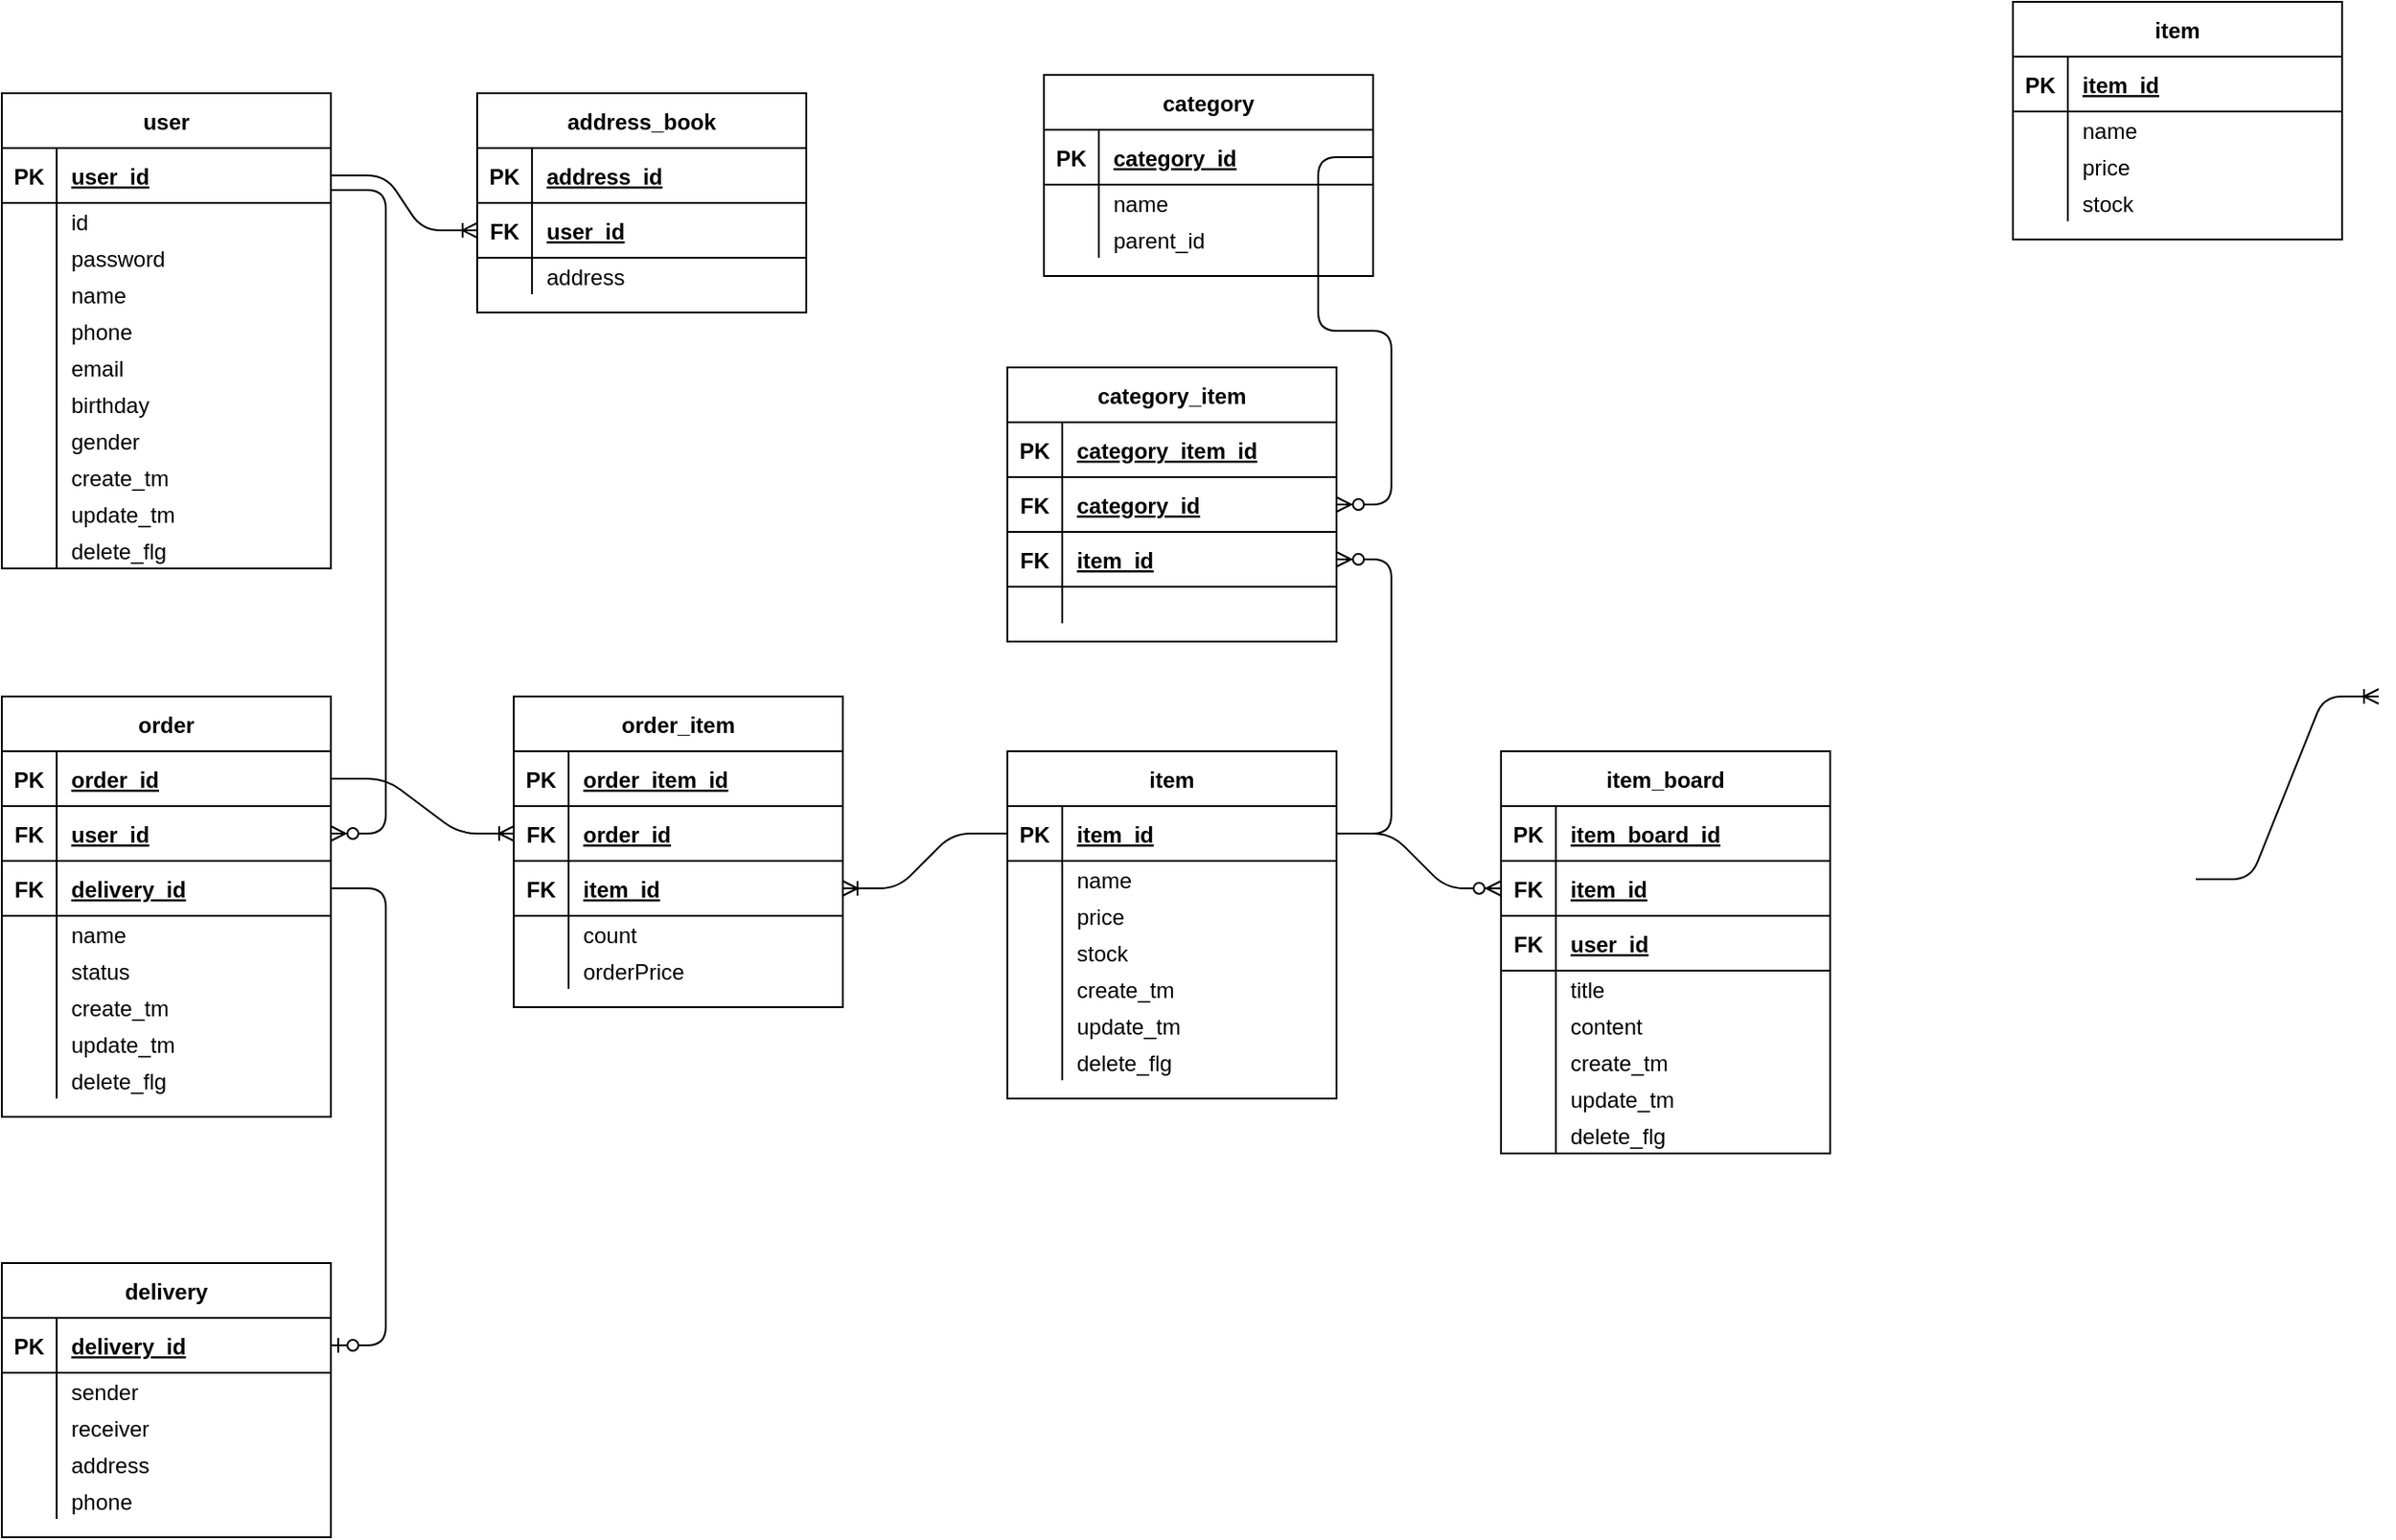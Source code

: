 <mxfile version="14.7.2" type="github">
  <diagram id="hS0-Jv9Vj2bL1MJ7biXk" name="Page-1">
    <mxGraphModel dx="1666" dy="723" grid="1" gridSize="10" guides="1" tooltips="1" connect="1" arrows="1" fold="1" page="1" pageScale="1" pageWidth="3300" pageHeight="4681" math="0" shadow="0">
      <root>
        <object label="" id="0">
          <mxCell />
        </object>
        <mxCell id="1" parent="0" />
        <mxCell id="uE4KDx4OiM6YPT5_iRpZ-2" value="user" style="shape=table;startSize=30;container=1;collapsible=1;childLayout=tableLayout;fixedRows=1;rowLines=0;fontStyle=1;align=center;resizeLast=1;" parent="1" vertex="1">
          <mxGeometry x="70" y="60" width="180" height="260" as="geometry" />
        </mxCell>
        <mxCell id="uE4KDx4OiM6YPT5_iRpZ-3" value="" style="shape=partialRectangle;collapsible=0;dropTarget=0;pointerEvents=0;fillColor=none;top=0;left=0;bottom=1;right=0;points=[[0,0.5],[1,0.5]];portConstraint=eastwest;" parent="uE4KDx4OiM6YPT5_iRpZ-2" vertex="1">
          <mxGeometry y="30" width="180" height="30" as="geometry" />
        </mxCell>
        <mxCell id="uE4KDx4OiM6YPT5_iRpZ-4" value="PK" style="shape=partialRectangle;connectable=0;fillColor=none;top=0;left=0;bottom=0;right=0;fontStyle=1;overflow=hidden;" parent="uE4KDx4OiM6YPT5_iRpZ-3" vertex="1">
          <mxGeometry width="30" height="30" as="geometry" />
        </mxCell>
        <mxCell id="uE4KDx4OiM6YPT5_iRpZ-5" value="user_id" style="shape=partialRectangle;connectable=0;fillColor=none;top=0;left=0;bottom=0;right=0;align=left;spacingLeft=6;fontStyle=5;overflow=hidden;" parent="uE4KDx4OiM6YPT5_iRpZ-3" vertex="1">
          <mxGeometry x="30" width="150" height="30" as="geometry" />
        </mxCell>
        <mxCell id="uE4KDx4OiM6YPT5_iRpZ-6" value="" style="shape=partialRectangle;collapsible=0;dropTarget=0;pointerEvents=0;fillColor=none;top=0;left=0;bottom=0;right=0;points=[[0,0.5],[1,0.5]];portConstraint=eastwest;" parent="uE4KDx4OiM6YPT5_iRpZ-2" vertex="1">
          <mxGeometry y="60" width="180" height="20" as="geometry" />
        </mxCell>
        <mxCell id="uE4KDx4OiM6YPT5_iRpZ-7" value="" style="shape=partialRectangle;connectable=0;fillColor=none;top=0;left=0;bottom=0;right=0;editable=1;overflow=hidden;" parent="uE4KDx4OiM6YPT5_iRpZ-6" vertex="1">
          <mxGeometry width="30" height="20" as="geometry" />
        </mxCell>
        <mxCell id="uE4KDx4OiM6YPT5_iRpZ-8" value="id " style="shape=partialRectangle;connectable=0;fillColor=none;top=0;left=0;bottom=0;right=0;align=left;spacingLeft=6;overflow=hidden;" parent="uE4KDx4OiM6YPT5_iRpZ-6" vertex="1">
          <mxGeometry x="30" width="150" height="20" as="geometry" />
        </mxCell>
        <mxCell id="uE4KDx4OiM6YPT5_iRpZ-9" value="" style="shape=partialRectangle;collapsible=0;dropTarget=0;pointerEvents=0;fillColor=none;top=0;left=0;bottom=0;right=0;points=[[0,0.5],[1,0.5]];portConstraint=eastwest;" parent="uE4KDx4OiM6YPT5_iRpZ-2" vertex="1">
          <mxGeometry y="80" width="180" height="20" as="geometry" />
        </mxCell>
        <mxCell id="uE4KDx4OiM6YPT5_iRpZ-10" value="" style="shape=partialRectangle;connectable=0;fillColor=none;top=0;left=0;bottom=0;right=0;editable=1;overflow=hidden;" parent="uE4KDx4OiM6YPT5_iRpZ-9" vertex="1">
          <mxGeometry width="30" height="20" as="geometry" />
        </mxCell>
        <mxCell id="uE4KDx4OiM6YPT5_iRpZ-11" value="password" style="shape=partialRectangle;connectable=0;fillColor=none;top=0;left=0;bottom=0;right=0;align=left;spacingLeft=6;overflow=hidden;" parent="uE4KDx4OiM6YPT5_iRpZ-9" vertex="1">
          <mxGeometry x="30" width="150" height="20" as="geometry" />
        </mxCell>
        <mxCell id="dlGjpm0x64itvXXGKCWl-2" value="" style="shape=partialRectangle;collapsible=0;dropTarget=0;pointerEvents=0;fillColor=none;top=0;left=0;bottom=0;right=0;points=[[0,0.5],[1,0.5]];portConstraint=eastwest;" parent="uE4KDx4OiM6YPT5_iRpZ-2" vertex="1">
          <mxGeometry y="100" width="180" height="20" as="geometry" />
        </mxCell>
        <mxCell id="dlGjpm0x64itvXXGKCWl-3" value="" style="shape=partialRectangle;connectable=0;fillColor=none;top=0;left=0;bottom=0;right=0;editable=1;overflow=hidden;" parent="dlGjpm0x64itvXXGKCWl-2" vertex="1">
          <mxGeometry width="30" height="20" as="geometry" />
        </mxCell>
        <mxCell id="dlGjpm0x64itvXXGKCWl-4" value="name" style="shape=partialRectangle;connectable=0;fillColor=none;top=0;left=0;bottom=0;right=0;align=left;spacingLeft=6;overflow=hidden;" parent="dlGjpm0x64itvXXGKCWl-2" vertex="1">
          <mxGeometry x="30" width="150" height="20" as="geometry" />
        </mxCell>
        <mxCell id="dlGjpm0x64itvXXGKCWl-5" value="" style="shape=partialRectangle;collapsible=0;dropTarget=0;pointerEvents=0;fillColor=none;top=0;left=0;bottom=0;right=0;points=[[0,0.5],[1,0.5]];portConstraint=eastwest;" parent="uE4KDx4OiM6YPT5_iRpZ-2" vertex="1">
          <mxGeometry y="120" width="180" height="20" as="geometry" />
        </mxCell>
        <mxCell id="dlGjpm0x64itvXXGKCWl-6" value="" style="shape=partialRectangle;connectable=0;fillColor=none;top=0;left=0;bottom=0;right=0;editable=1;overflow=hidden;" parent="dlGjpm0x64itvXXGKCWl-5" vertex="1">
          <mxGeometry width="30" height="20" as="geometry" />
        </mxCell>
        <mxCell id="dlGjpm0x64itvXXGKCWl-7" value="phone" style="shape=partialRectangle;connectable=0;fillColor=none;top=0;left=0;bottom=0;right=0;align=left;spacingLeft=6;overflow=hidden;" parent="dlGjpm0x64itvXXGKCWl-5" vertex="1">
          <mxGeometry x="30" width="150" height="20" as="geometry" />
        </mxCell>
        <mxCell id="uE4KDx4OiM6YPT5_iRpZ-12" value="" style="shape=partialRectangle;collapsible=0;dropTarget=0;pointerEvents=0;fillColor=none;top=0;left=0;bottom=0;right=0;points=[[0,0.5],[1,0.5]];portConstraint=eastwest;" parent="uE4KDx4OiM6YPT5_iRpZ-2" vertex="1">
          <mxGeometry y="140" width="180" height="20" as="geometry" />
        </mxCell>
        <mxCell id="uE4KDx4OiM6YPT5_iRpZ-13" value="" style="shape=partialRectangle;connectable=0;fillColor=none;top=0;left=0;bottom=0;right=0;editable=1;overflow=hidden;" parent="uE4KDx4OiM6YPT5_iRpZ-12" vertex="1">
          <mxGeometry width="30" height="20" as="geometry" />
        </mxCell>
        <mxCell id="uE4KDx4OiM6YPT5_iRpZ-14" value="email" style="shape=partialRectangle;connectable=0;fillColor=none;top=0;left=0;bottom=0;right=0;align=left;spacingLeft=6;overflow=hidden;" parent="uE4KDx4OiM6YPT5_iRpZ-12" vertex="1">
          <mxGeometry x="30" width="150" height="20" as="geometry" />
        </mxCell>
        <mxCell id="KVE85p57WVLiW_LMR4PC-61" value="" style="shape=partialRectangle;collapsible=0;dropTarget=0;pointerEvents=0;fillColor=none;top=0;left=0;bottom=0;right=0;points=[[0,0.5],[1,0.5]];portConstraint=eastwest;" parent="uE4KDx4OiM6YPT5_iRpZ-2" vertex="1">
          <mxGeometry y="160" width="180" height="20" as="geometry" />
        </mxCell>
        <mxCell id="KVE85p57WVLiW_LMR4PC-62" value="" style="shape=partialRectangle;connectable=0;fillColor=none;top=0;left=0;bottom=0;right=0;editable=1;overflow=hidden;" parent="KVE85p57WVLiW_LMR4PC-61" vertex="1">
          <mxGeometry width="30" height="20" as="geometry" />
        </mxCell>
        <mxCell id="KVE85p57WVLiW_LMR4PC-63" value="birthday" style="shape=partialRectangle;connectable=0;fillColor=none;top=0;left=0;bottom=0;right=0;align=left;spacingLeft=6;overflow=hidden;" parent="KVE85p57WVLiW_LMR4PC-61" vertex="1">
          <mxGeometry x="30" width="150" height="20" as="geometry" />
        </mxCell>
        <mxCell id="KVE85p57WVLiW_LMR4PC-64" value="" style="shape=partialRectangle;collapsible=0;dropTarget=0;pointerEvents=0;fillColor=none;top=0;left=0;bottom=0;right=0;points=[[0,0.5],[1,0.5]];portConstraint=eastwest;" parent="uE4KDx4OiM6YPT5_iRpZ-2" vertex="1">
          <mxGeometry y="180" width="180" height="20" as="geometry" />
        </mxCell>
        <mxCell id="KVE85p57WVLiW_LMR4PC-65" value="" style="shape=partialRectangle;connectable=0;fillColor=none;top=0;left=0;bottom=0;right=0;editable=1;overflow=hidden;" parent="KVE85p57WVLiW_LMR4PC-64" vertex="1">
          <mxGeometry width="30" height="20" as="geometry" />
        </mxCell>
        <mxCell id="KVE85p57WVLiW_LMR4PC-66" value="gender" style="shape=partialRectangle;connectable=0;fillColor=none;top=0;left=0;bottom=0;right=0;align=left;spacingLeft=6;overflow=hidden;" parent="KVE85p57WVLiW_LMR4PC-64" vertex="1">
          <mxGeometry x="30" width="150" height="20" as="geometry" />
        </mxCell>
        <mxCell id="KVE85p57WVLiW_LMR4PC-67" value="" style="shape=partialRectangle;collapsible=0;dropTarget=0;pointerEvents=0;fillColor=none;top=0;left=0;bottom=0;right=0;points=[[0,0.5],[1,0.5]];portConstraint=eastwest;" parent="uE4KDx4OiM6YPT5_iRpZ-2" vertex="1">
          <mxGeometry y="200" width="180" height="20" as="geometry" />
        </mxCell>
        <mxCell id="KVE85p57WVLiW_LMR4PC-68" value="" style="shape=partialRectangle;connectable=0;fillColor=none;top=0;left=0;bottom=0;right=0;editable=1;overflow=hidden;" parent="KVE85p57WVLiW_LMR4PC-67" vertex="1">
          <mxGeometry width="30" height="20" as="geometry" />
        </mxCell>
        <mxCell id="KVE85p57WVLiW_LMR4PC-69" value="create_tm" style="shape=partialRectangle;connectable=0;fillColor=none;top=0;left=0;bottom=0;right=0;align=left;spacingLeft=6;overflow=hidden;" parent="KVE85p57WVLiW_LMR4PC-67" vertex="1">
          <mxGeometry x="30" width="150" height="20" as="geometry" />
        </mxCell>
        <mxCell id="KVE85p57WVLiW_LMR4PC-70" value="" style="shape=partialRectangle;collapsible=0;dropTarget=0;pointerEvents=0;fillColor=none;top=0;left=0;bottom=0;right=0;points=[[0,0.5],[1,0.5]];portConstraint=eastwest;" parent="uE4KDx4OiM6YPT5_iRpZ-2" vertex="1">
          <mxGeometry y="220" width="180" height="20" as="geometry" />
        </mxCell>
        <mxCell id="KVE85p57WVLiW_LMR4PC-71" value="" style="shape=partialRectangle;connectable=0;fillColor=none;top=0;left=0;bottom=0;right=0;editable=1;overflow=hidden;" parent="KVE85p57WVLiW_LMR4PC-70" vertex="1">
          <mxGeometry width="30" height="20" as="geometry" />
        </mxCell>
        <mxCell id="KVE85p57WVLiW_LMR4PC-72" value="update_tm" style="shape=partialRectangle;connectable=0;fillColor=none;top=0;left=0;bottom=0;right=0;align=left;spacingLeft=6;overflow=hidden;" parent="KVE85p57WVLiW_LMR4PC-70" vertex="1">
          <mxGeometry x="30" width="150" height="20" as="geometry" />
        </mxCell>
        <mxCell id="KVE85p57WVLiW_LMR4PC-73" value="" style="shape=partialRectangle;collapsible=0;dropTarget=0;pointerEvents=0;fillColor=none;top=0;left=0;bottom=0;right=0;points=[[0,0.5],[1,0.5]];portConstraint=eastwest;" parent="uE4KDx4OiM6YPT5_iRpZ-2" vertex="1">
          <mxGeometry y="240" width="180" height="20" as="geometry" />
        </mxCell>
        <mxCell id="KVE85p57WVLiW_LMR4PC-74" value="" style="shape=partialRectangle;connectable=0;fillColor=none;top=0;left=0;bottom=0;right=0;editable=1;overflow=hidden;" parent="KVE85p57WVLiW_LMR4PC-73" vertex="1">
          <mxGeometry width="30" height="20" as="geometry" />
        </mxCell>
        <mxCell id="KVE85p57WVLiW_LMR4PC-75" value="delete_flg" style="shape=partialRectangle;connectable=0;fillColor=none;top=0;left=0;bottom=0;right=0;align=left;spacingLeft=6;overflow=hidden;" parent="KVE85p57WVLiW_LMR4PC-73" vertex="1">
          <mxGeometry x="30" width="150" height="20" as="geometry" />
        </mxCell>
        <mxCell id="KVE85p57WVLiW_LMR4PC-6" value="address_book" style="shape=table;startSize=30;container=1;collapsible=1;childLayout=tableLayout;fixedRows=1;rowLines=0;fontStyle=1;align=center;resizeLast=1;" parent="1" vertex="1">
          <mxGeometry x="330" y="60" width="180" height="120" as="geometry" />
        </mxCell>
        <mxCell id="KVE85p57WVLiW_LMR4PC-7" value="" style="shape=partialRectangle;collapsible=0;dropTarget=0;pointerEvents=0;fillColor=none;top=0;left=0;bottom=1;right=0;points=[[0,0.5],[1,0.5]];portConstraint=eastwest;" parent="KVE85p57WVLiW_LMR4PC-6" vertex="1">
          <mxGeometry y="30" width="180" height="30" as="geometry" />
        </mxCell>
        <mxCell id="KVE85p57WVLiW_LMR4PC-8" value="PK" style="shape=partialRectangle;connectable=0;fillColor=none;top=0;left=0;bottom=0;right=0;fontStyle=1;overflow=hidden;" parent="KVE85p57WVLiW_LMR4PC-7" vertex="1">
          <mxGeometry width="30" height="30" as="geometry" />
        </mxCell>
        <mxCell id="KVE85p57WVLiW_LMR4PC-9" value="address_id" style="shape=partialRectangle;connectable=0;fillColor=none;top=0;left=0;bottom=0;right=0;align=left;spacingLeft=6;fontStyle=5;overflow=hidden;" parent="KVE85p57WVLiW_LMR4PC-7" vertex="1">
          <mxGeometry x="30" width="150" height="30" as="geometry" />
        </mxCell>
        <mxCell id="KVE85p57WVLiW_LMR4PC-76" value="" style="shape=partialRectangle;collapsible=0;dropTarget=0;pointerEvents=0;fillColor=none;top=0;left=0;bottom=1;right=0;points=[[0,0.5],[1,0.5]];portConstraint=eastwest;" parent="KVE85p57WVLiW_LMR4PC-6" vertex="1">
          <mxGeometry y="60" width="180" height="30" as="geometry" />
        </mxCell>
        <mxCell id="KVE85p57WVLiW_LMR4PC-77" value="FK" style="shape=partialRectangle;connectable=0;fillColor=none;top=0;left=0;bottom=0;right=0;fontStyle=1;overflow=hidden;" parent="KVE85p57WVLiW_LMR4PC-76" vertex="1">
          <mxGeometry width="30" height="30" as="geometry" />
        </mxCell>
        <mxCell id="KVE85p57WVLiW_LMR4PC-78" value="user_id" style="shape=partialRectangle;connectable=0;fillColor=none;top=0;left=0;bottom=0;right=0;align=left;spacingLeft=6;fontStyle=5;overflow=hidden;" parent="KVE85p57WVLiW_LMR4PC-76" vertex="1">
          <mxGeometry x="30" width="150" height="30" as="geometry" />
        </mxCell>
        <mxCell id="KVE85p57WVLiW_LMR4PC-10" value="" style="shape=partialRectangle;collapsible=0;dropTarget=0;pointerEvents=0;fillColor=none;top=0;left=0;bottom=0;right=0;points=[[0,0.5],[1,0.5]];portConstraint=eastwest;" parent="KVE85p57WVLiW_LMR4PC-6" vertex="1">
          <mxGeometry y="90" width="180" height="20" as="geometry" />
        </mxCell>
        <mxCell id="KVE85p57WVLiW_LMR4PC-11" value="" style="shape=partialRectangle;connectable=0;fillColor=none;top=0;left=0;bottom=0;right=0;editable=1;overflow=hidden;" parent="KVE85p57WVLiW_LMR4PC-10" vertex="1">
          <mxGeometry width="30" height="20" as="geometry" />
        </mxCell>
        <mxCell id="KVE85p57WVLiW_LMR4PC-12" value="address" style="shape=partialRectangle;connectable=0;fillColor=none;top=0;left=0;bottom=0;right=0;align=left;spacingLeft=6;overflow=hidden;" parent="KVE85p57WVLiW_LMR4PC-10" vertex="1">
          <mxGeometry x="30" width="150" height="20" as="geometry" />
        </mxCell>
        <mxCell id="KVE85p57WVLiW_LMR4PC-38" value="item" style="shape=table;startSize=30;container=1;collapsible=1;childLayout=tableLayout;fixedRows=1;rowLines=0;fontStyle=1;align=center;resizeLast=1;" parent="1" vertex="1">
          <mxGeometry x="620" y="420" width="180" height="190" as="geometry" />
        </mxCell>
        <mxCell id="KVE85p57WVLiW_LMR4PC-39" value="" style="shape=partialRectangle;collapsible=0;dropTarget=0;pointerEvents=0;fillColor=none;top=0;left=0;bottom=1;right=0;points=[[0,0.5],[1,0.5]];portConstraint=eastwest;" parent="KVE85p57WVLiW_LMR4PC-38" vertex="1">
          <mxGeometry y="30" width="180" height="30" as="geometry" />
        </mxCell>
        <mxCell id="KVE85p57WVLiW_LMR4PC-40" value="PK" style="shape=partialRectangle;connectable=0;fillColor=none;top=0;left=0;bottom=0;right=0;fontStyle=1;overflow=hidden;" parent="KVE85p57WVLiW_LMR4PC-39" vertex="1">
          <mxGeometry width="30" height="30" as="geometry" />
        </mxCell>
        <mxCell id="KVE85p57WVLiW_LMR4PC-41" value="item_id" style="shape=partialRectangle;connectable=0;fillColor=none;top=0;left=0;bottom=0;right=0;align=left;spacingLeft=6;fontStyle=5;overflow=hidden;" parent="KVE85p57WVLiW_LMR4PC-39" vertex="1">
          <mxGeometry x="30" width="150" height="30" as="geometry" />
        </mxCell>
        <mxCell id="KVE85p57WVLiW_LMR4PC-42" value="" style="shape=partialRectangle;collapsible=0;dropTarget=0;pointerEvents=0;fillColor=none;top=0;left=0;bottom=0;right=0;points=[[0,0.5],[1,0.5]];portConstraint=eastwest;" parent="KVE85p57WVLiW_LMR4PC-38" vertex="1">
          <mxGeometry y="60" width="180" height="20" as="geometry" />
        </mxCell>
        <mxCell id="KVE85p57WVLiW_LMR4PC-43" value="" style="shape=partialRectangle;connectable=0;fillColor=none;top=0;left=0;bottom=0;right=0;editable=1;overflow=hidden;" parent="KVE85p57WVLiW_LMR4PC-42" vertex="1">
          <mxGeometry width="30" height="20" as="geometry" />
        </mxCell>
        <mxCell id="KVE85p57WVLiW_LMR4PC-44" value="name" style="shape=partialRectangle;connectable=0;fillColor=none;top=0;left=0;bottom=0;right=0;align=left;spacingLeft=6;overflow=hidden;" parent="KVE85p57WVLiW_LMR4PC-42" vertex="1">
          <mxGeometry x="30" width="150" height="20" as="geometry" />
        </mxCell>
        <mxCell id="KVE85p57WVLiW_LMR4PC-45" value="" style="shape=partialRectangle;collapsible=0;dropTarget=0;pointerEvents=0;fillColor=none;top=0;left=0;bottom=0;right=0;points=[[0,0.5],[1,0.5]];portConstraint=eastwest;" parent="KVE85p57WVLiW_LMR4PC-38" vertex="1">
          <mxGeometry y="80" width="180" height="20" as="geometry" />
        </mxCell>
        <mxCell id="KVE85p57WVLiW_LMR4PC-46" value="" style="shape=partialRectangle;connectable=0;fillColor=none;top=0;left=0;bottom=0;right=0;editable=1;overflow=hidden;" parent="KVE85p57WVLiW_LMR4PC-45" vertex="1">
          <mxGeometry width="30" height="20" as="geometry" />
        </mxCell>
        <mxCell id="KVE85p57WVLiW_LMR4PC-47" value="price" style="shape=partialRectangle;connectable=0;fillColor=none;top=0;left=0;bottom=0;right=0;align=left;spacingLeft=6;overflow=hidden;" parent="KVE85p57WVLiW_LMR4PC-45" vertex="1">
          <mxGeometry x="30" width="150" height="20" as="geometry" />
        </mxCell>
        <mxCell id="KVE85p57WVLiW_LMR4PC-48" value="" style="shape=partialRectangle;collapsible=0;dropTarget=0;pointerEvents=0;fillColor=none;top=0;left=0;bottom=0;right=0;points=[[0,0.5],[1,0.5]];portConstraint=eastwest;" parent="KVE85p57WVLiW_LMR4PC-38" vertex="1">
          <mxGeometry y="100" width="180" height="20" as="geometry" />
        </mxCell>
        <mxCell id="KVE85p57WVLiW_LMR4PC-49" value="" style="shape=partialRectangle;connectable=0;fillColor=none;top=0;left=0;bottom=0;right=0;editable=1;overflow=hidden;" parent="KVE85p57WVLiW_LMR4PC-48" vertex="1">
          <mxGeometry width="30" height="20" as="geometry" />
        </mxCell>
        <mxCell id="KVE85p57WVLiW_LMR4PC-50" value="stock" style="shape=partialRectangle;connectable=0;fillColor=none;top=0;left=0;bottom=0;right=0;align=left;spacingLeft=6;overflow=hidden;" parent="KVE85p57WVLiW_LMR4PC-48" vertex="1">
          <mxGeometry x="30" width="150" height="20" as="geometry" />
        </mxCell>
        <mxCell id="8dBJmr-zSAUAbDQoTnHH-64" value="" style="shape=partialRectangle;collapsible=0;dropTarget=0;pointerEvents=0;fillColor=none;top=0;left=0;bottom=0;right=0;points=[[0,0.5],[1,0.5]];portConstraint=eastwest;" parent="KVE85p57WVLiW_LMR4PC-38" vertex="1">
          <mxGeometry y="120" width="180" height="20" as="geometry" />
        </mxCell>
        <mxCell id="8dBJmr-zSAUAbDQoTnHH-65" value="" style="shape=partialRectangle;connectable=0;fillColor=none;top=0;left=0;bottom=0;right=0;editable=1;overflow=hidden;" parent="8dBJmr-zSAUAbDQoTnHH-64" vertex="1">
          <mxGeometry width="30" height="20" as="geometry" />
        </mxCell>
        <mxCell id="8dBJmr-zSAUAbDQoTnHH-66" value="create_tm" style="shape=partialRectangle;connectable=0;fillColor=none;top=0;left=0;bottom=0;right=0;align=left;spacingLeft=6;overflow=hidden;" parent="8dBJmr-zSAUAbDQoTnHH-64" vertex="1">
          <mxGeometry x="30" width="150" height="20" as="geometry" />
        </mxCell>
        <mxCell id="8dBJmr-zSAUAbDQoTnHH-67" value="" style="shape=partialRectangle;collapsible=0;dropTarget=0;pointerEvents=0;fillColor=none;top=0;left=0;bottom=0;right=0;points=[[0,0.5],[1,0.5]];portConstraint=eastwest;" parent="KVE85p57WVLiW_LMR4PC-38" vertex="1">
          <mxGeometry y="140" width="180" height="20" as="geometry" />
        </mxCell>
        <mxCell id="8dBJmr-zSAUAbDQoTnHH-68" value="" style="shape=partialRectangle;connectable=0;fillColor=none;top=0;left=0;bottom=0;right=0;editable=1;overflow=hidden;" parent="8dBJmr-zSAUAbDQoTnHH-67" vertex="1">
          <mxGeometry width="30" height="20" as="geometry" />
        </mxCell>
        <mxCell id="8dBJmr-zSAUAbDQoTnHH-69" value="update_tm" style="shape=partialRectangle;connectable=0;fillColor=none;top=0;left=0;bottom=0;right=0;align=left;spacingLeft=6;overflow=hidden;" parent="8dBJmr-zSAUAbDQoTnHH-67" vertex="1">
          <mxGeometry x="30" width="150" height="20" as="geometry" />
        </mxCell>
        <mxCell id="8dBJmr-zSAUAbDQoTnHH-70" value="" style="shape=partialRectangle;collapsible=0;dropTarget=0;pointerEvents=0;fillColor=none;top=0;left=0;bottom=0;right=0;points=[[0,0.5],[1,0.5]];portConstraint=eastwest;" parent="KVE85p57WVLiW_LMR4PC-38" vertex="1">
          <mxGeometry y="160" width="180" height="20" as="geometry" />
        </mxCell>
        <mxCell id="8dBJmr-zSAUAbDQoTnHH-71" value="" style="shape=partialRectangle;connectable=0;fillColor=none;top=0;left=0;bottom=0;right=0;editable=1;overflow=hidden;" parent="8dBJmr-zSAUAbDQoTnHH-70" vertex="1">
          <mxGeometry width="30" height="20" as="geometry" />
        </mxCell>
        <mxCell id="8dBJmr-zSAUAbDQoTnHH-72" value="delete_flg" style="shape=partialRectangle;connectable=0;fillColor=none;top=0;left=0;bottom=0;right=0;align=left;spacingLeft=6;overflow=hidden;" parent="8dBJmr-zSAUAbDQoTnHH-70" vertex="1">
          <mxGeometry x="30" width="150" height="20" as="geometry" />
        </mxCell>
        <mxCell id="KVE85p57WVLiW_LMR4PC-80" value="" style="edgeStyle=entityRelationEdgeStyle;fontSize=12;html=1;endArrow=ERoneToMany;exitX=1;exitY=0.5;exitDx=0;exitDy=0;entryX=0;entryY=0.5;entryDx=0;entryDy=0;" parent="1" source="uE4KDx4OiM6YPT5_iRpZ-3" target="KVE85p57WVLiW_LMR4PC-76" edge="1">
          <mxGeometry width="100" height="100" relative="1" as="geometry">
            <mxPoint x="670" y="310" as="sourcePoint" />
            <mxPoint x="770" y="210" as="targetPoint" />
          </mxGeometry>
        </mxCell>
        <mxCell id="eBJIV7cML-rCUQuDGR7G-7" value="category" style="shape=table;startSize=30;container=1;collapsible=1;childLayout=tableLayout;fixedRows=1;rowLines=0;fontStyle=1;align=center;resizeLast=1;" parent="1" vertex="1">
          <mxGeometry x="640" y="50" width="180" height="110" as="geometry" />
        </mxCell>
        <mxCell id="eBJIV7cML-rCUQuDGR7G-8" value="" style="shape=partialRectangle;collapsible=0;dropTarget=0;pointerEvents=0;fillColor=none;top=0;left=0;bottom=1;right=0;points=[[0,0.5],[1,0.5]];portConstraint=eastwest;" parent="eBJIV7cML-rCUQuDGR7G-7" vertex="1">
          <mxGeometry y="30" width="180" height="30" as="geometry" />
        </mxCell>
        <mxCell id="eBJIV7cML-rCUQuDGR7G-9" value="PK" style="shape=partialRectangle;connectable=0;fillColor=none;top=0;left=0;bottom=0;right=0;fontStyle=1;overflow=hidden;" parent="eBJIV7cML-rCUQuDGR7G-8" vertex="1">
          <mxGeometry width="30" height="30" as="geometry" />
        </mxCell>
        <mxCell id="eBJIV7cML-rCUQuDGR7G-10" value="category_id" style="shape=partialRectangle;connectable=0;fillColor=none;top=0;left=0;bottom=0;right=0;align=left;spacingLeft=6;fontStyle=5;overflow=hidden;" parent="eBJIV7cML-rCUQuDGR7G-8" vertex="1">
          <mxGeometry x="30" width="150" height="30" as="geometry" />
        </mxCell>
        <mxCell id="eBJIV7cML-rCUQuDGR7G-11" value="" style="shape=partialRectangle;collapsible=0;dropTarget=0;pointerEvents=0;fillColor=none;top=0;left=0;bottom=0;right=0;points=[[0,0.5],[1,0.5]];portConstraint=eastwest;" parent="eBJIV7cML-rCUQuDGR7G-7" vertex="1">
          <mxGeometry y="60" width="180" height="20" as="geometry" />
        </mxCell>
        <mxCell id="eBJIV7cML-rCUQuDGR7G-12" value="" style="shape=partialRectangle;connectable=0;fillColor=none;top=0;left=0;bottom=0;right=0;editable=1;overflow=hidden;" parent="eBJIV7cML-rCUQuDGR7G-11" vertex="1">
          <mxGeometry width="30" height="20" as="geometry" />
        </mxCell>
        <mxCell id="eBJIV7cML-rCUQuDGR7G-13" value="name" style="shape=partialRectangle;connectable=0;fillColor=none;top=0;left=0;bottom=0;right=0;align=left;spacingLeft=6;overflow=hidden;" parent="eBJIV7cML-rCUQuDGR7G-11" vertex="1">
          <mxGeometry x="30" width="150" height="20" as="geometry" />
        </mxCell>
        <mxCell id="eBJIV7cML-rCUQuDGR7G-14" value="" style="shape=partialRectangle;collapsible=0;dropTarget=0;pointerEvents=0;fillColor=none;top=0;left=0;bottom=0;right=0;points=[[0,0.5],[1,0.5]];portConstraint=eastwest;" parent="eBJIV7cML-rCUQuDGR7G-7" vertex="1">
          <mxGeometry y="80" width="180" height="20" as="geometry" />
        </mxCell>
        <mxCell id="eBJIV7cML-rCUQuDGR7G-15" value="" style="shape=partialRectangle;connectable=0;fillColor=none;top=0;left=0;bottom=0;right=0;editable=1;overflow=hidden;" parent="eBJIV7cML-rCUQuDGR7G-14" vertex="1">
          <mxGeometry width="30" height="20" as="geometry" />
        </mxCell>
        <mxCell id="eBJIV7cML-rCUQuDGR7G-16" value="parent_id" style="shape=partialRectangle;connectable=0;fillColor=none;top=0;left=0;bottom=0;right=0;align=left;spacingLeft=6;overflow=hidden;" parent="eBJIV7cML-rCUQuDGR7G-14" vertex="1">
          <mxGeometry x="30" width="150" height="20" as="geometry" />
        </mxCell>
        <mxCell id="WUAjxPIV92IQ2jFyhPLb-1" value="item" style="shape=table;startSize=30;container=1;collapsible=1;childLayout=tableLayout;fixedRows=1;rowLines=0;fontStyle=1;align=center;resizeLast=1;" parent="1" vertex="1">
          <mxGeometry x="1170" y="10" width="180" height="130" as="geometry" />
        </mxCell>
        <mxCell id="WUAjxPIV92IQ2jFyhPLb-2" value="" style="shape=partialRectangle;collapsible=0;dropTarget=0;pointerEvents=0;fillColor=none;top=0;left=0;bottom=1;right=0;points=[[0,0.5],[1,0.5]];portConstraint=eastwest;" parent="WUAjxPIV92IQ2jFyhPLb-1" vertex="1">
          <mxGeometry y="30" width="180" height="30" as="geometry" />
        </mxCell>
        <mxCell id="WUAjxPIV92IQ2jFyhPLb-3" value="PK" style="shape=partialRectangle;connectable=0;fillColor=none;top=0;left=0;bottom=0;right=0;fontStyle=1;overflow=hidden;" parent="WUAjxPIV92IQ2jFyhPLb-2" vertex="1">
          <mxGeometry width="30" height="30" as="geometry" />
        </mxCell>
        <mxCell id="WUAjxPIV92IQ2jFyhPLb-4" value="item_id" style="shape=partialRectangle;connectable=0;fillColor=none;top=0;left=0;bottom=0;right=0;align=left;spacingLeft=6;fontStyle=5;overflow=hidden;" parent="WUAjxPIV92IQ2jFyhPLb-2" vertex="1">
          <mxGeometry x="30" width="150" height="30" as="geometry" />
        </mxCell>
        <mxCell id="WUAjxPIV92IQ2jFyhPLb-5" value="" style="shape=partialRectangle;collapsible=0;dropTarget=0;pointerEvents=0;fillColor=none;top=0;left=0;bottom=0;right=0;points=[[0,0.5],[1,0.5]];portConstraint=eastwest;" parent="WUAjxPIV92IQ2jFyhPLb-1" vertex="1">
          <mxGeometry y="60" width="180" height="20" as="geometry" />
        </mxCell>
        <mxCell id="WUAjxPIV92IQ2jFyhPLb-6" value="" style="shape=partialRectangle;connectable=0;fillColor=none;top=0;left=0;bottom=0;right=0;editable=1;overflow=hidden;" parent="WUAjxPIV92IQ2jFyhPLb-5" vertex="1">
          <mxGeometry width="30" height="20" as="geometry" />
        </mxCell>
        <mxCell id="WUAjxPIV92IQ2jFyhPLb-7" value="name" style="shape=partialRectangle;connectable=0;fillColor=none;top=0;left=0;bottom=0;right=0;align=left;spacingLeft=6;overflow=hidden;" parent="WUAjxPIV92IQ2jFyhPLb-5" vertex="1">
          <mxGeometry x="30" width="150" height="20" as="geometry" />
        </mxCell>
        <mxCell id="WUAjxPIV92IQ2jFyhPLb-8" value="" style="shape=partialRectangle;collapsible=0;dropTarget=0;pointerEvents=0;fillColor=none;top=0;left=0;bottom=0;right=0;points=[[0,0.5],[1,0.5]];portConstraint=eastwest;" parent="WUAjxPIV92IQ2jFyhPLb-1" vertex="1">
          <mxGeometry y="80" width="180" height="20" as="geometry" />
        </mxCell>
        <mxCell id="WUAjxPIV92IQ2jFyhPLb-9" value="" style="shape=partialRectangle;connectable=0;fillColor=none;top=0;left=0;bottom=0;right=0;editable=1;overflow=hidden;" parent="WUAjxPIV92IQ2jFyhPLb-8" vertex="1">
          <mxGeometry width="30" height="20" as="geometry" />
        </mxCell>
        <mxCell id="WUAjxPIV92IQ2jFyhPLb-10" value="price" style="shape=partialRectangle;connectable=0;fillColor=none;top=0;left=0;bottom=0;right=0;align=left;spacingLeft=6;overflow=hidden;" parent="WUAjxPIV92IQ2jFyhPLb-8" vertex="1">
          <mxGeometry x="30" width="150" height="20" as="geometry" />
        </mxCell>
        <mxCell id="WUAjxPIV92IQ2jFyhPLb-11" value="" style="shape=partialRectangle;collapsible=0;dropTarget=0;pointerEvents=0;fillColor=none;top=0;left=0;bottom=0;right=0;points=[[0,0.5],[1,0.5]];portConstraint=eastwest;" parent="WUAjxPIV92IQ2jFyhPLb-1" vertex="1">
          <mxGeometry y="100" width="180" height="20" as="geometry" />
        </mxCell>
        <mxCell id="WUAjxPIV92IQ2jFyhPLb-12" value="" style="shape=partialRectangle;connectable=0;fillColor=none;top=0;left=0;bottom=0;right=0;editable=1;overflow=hidden;" parent="WUAjxPIV92IQ2jFyhPLb-11" vertex="1">
          <mxGeometry width="30" height="20" as="geometry" />
        </mxCell>
        <mxCell id="WUAjxPIV92IQ2jFyhPLb-13" value="stock" style="shape=partialRectangle;connectable=0;fillColor=none;top=0;left=0;bottom=0;right=0;align=left;spacingLeft=6;overflow=hidden;" parent="WUAjxPIV92IQ2jFyhPLb-11" vertex="1">
          <mxGeometry x="30" width="150" height="20" as="geometry" />
        </mxCell>
        <mxCell id="WUAjxPIV92IQ2jFyhPLb-14" value="order" style="shape=table;startSize=30;container=1;collapsible=1;childLayout=tableLayout;fixedRows=1;rowLines=0;fontStyle=1;align=center;resizeLast=1;" parent="1" vertex="1">
          <mxGeometry x="70" y="390" width="180" height="230" as="geometry" />
        </mxCell>
        <mxCell id="WUAjxPIV92IQ2jFyhPLb-53" value="" style="shape=partialRectangle;collapsible=0;dropTarget=0;pointerEvents=0;fillColor=none;top=0;left=0;bottom=1;right=0;points=[[0,0.5],[1,0.5]];portConstraint=eastwest;" parent="WUAjxPIV92IQ2jFyhPLb-14" vertex="1">
          <mxGeometry y="30" width="180" height="30" as="geometry" />
        </mxCell>
        <mxCell id="WUAjxPIV92IQ2jFyhPLb-54" value="PK" style="shape=partialRectangle;connectable=0;fillColor=none;top=0;left=0;bottom=0;right=0;fontStyle=1;overflow=hidden;" parent="WUAjxPIV92IQ2jFyhPLb-53" vertex="1">
          <mxGeometry width="30" height="30" as="geometry" />
        </mxCell>
        <mxCell id="WUAjxPIV92IQ2jFyhPLb-55" value="order_id" style="shape=partialRectangle;connectable=0;fillColor=none;top=0;left=0;bottom=0;right=0;align=left;spacingLeft=6;fontStyle=5;overflow=hidden;" parent="WUAjxPIV92IQ2jFyhPLb-53" vertex="1">
          <mxGeometry x="30" width="150" height="30" as="geometry" />
        </mxCell>
        <mxCell id="WUAjxPIV92IQ2jFyhPLb-76" value="" style="shape=partialRectangle;collapsible=0;dropTarget=0;pointerEvents=0;fillColor=none;top=0;left=0;bottom=1;right=0;points=[[0,0.5],[1,0.5]];portConstraint=eastwest;" parent="WUAjxPIV92IQ2jFyhPLb-14" vertex="1">
          <mxGeometry y="60" width="180" height="30" as="geometry" />
        </mxCell>
        <mxCell id="WUAjxPIV92IQ2jFyhPLb-77" value="FK" style="shape=partialRectangle;connectable=0;fillColor=none;top=0;left=0;bottom=0;right=0;fontStyle=1;overflow=hidden;" parent="WUAjxPIV92IQ2jFyhPLb-76" vertex="1">
          <mxGeometry width="30" height="30" as="geometry" />
        </mxCell>
        <mxCell id="WUAjxPIV92IQ2jFyhPLb-78" value="user_id" style="shape=partialRectangle;connectable=0;fillColor=none;top=0;left=0;bottom=0;right=0;align=left;spacingLeft=6;fontStyle=5;overflow=hidden;" parent="WUAjxPIV92IQ2jFyhPLb-76" vertex="1">
          <mxGeometry x="30" width="150" height="30" as="geometry" />
        </mxCell>
        <mxCell id="WUAjxPIV92IQ2jFyhPLb-15" value="" style="shape=partialRectangle;collapsible=0;dropTarget=0;pointerEvents=0;fillColor=none;top=0;left=0;bottom=1;right=0;points=[[0,0.5],[1,0.5]];portConstraint=eastwest;" parent="WUAjxPIV92IQ2jFyhPLb-14" vertex="1">
          <mxGeometry y="90" width="180" height="30" as="geometry" />
        </mxCell>
        <mxCell id="WUAjxPIV92IQ2jFyhPLb-16" value="FK" style="shape=partialRectangle;connectable=0;fillColor=none;top=0;left=0;bottom=0;right=0;fontStyle=1;overflow=hidden;" parent="WUAjxPIV92IQ2jFyhPLb-15" vertex="1">
          <mxGeometry width="30" height="30" as="geometry" />
        </mxCell>
        <mxCell id="WUAjxPIV92IQ2jFyhPLb-17" value="delivery_id" style="shape=partialRectangle;connectable=0;fillColor=none;top=0;left=0;bottom=0;right=0;align=left;spacingLeft=6;fontStyle=5;overflow=hidden;" parent="WUAjxPIV92IQ2jFyhPLb-15" vertex="1">
          <mxGeometry x="30" width="150" height="30" as="geometry" />
        </mxCell>
        <mxCell id="WUAjxPIV92IQ2jFyhPLb-18" value="" style="shape=partialRectangle;collapsible=0;dropTarget=0;pointerEvents=0;fillColor=none;top=0;left=0;bottom=0;right=0;points=[[0,0.5],[1,0.5]];portConstraint=eastwest;" parent="WUAjxPIV92IQ2jFyhPLb-14" vertex="1">
          <mxGeometry y="120" width="180" height="20" as="geometry" />
        </mxCell>
        <mxCell id="WUAjxPIV92IQ2jFyhPLb-19" value="" style="shape=partialRectangle;connectable=0;fillColor=none;top=0;left=0;bottom=0;right=0;editable=1;overflow=hidden;" parent="WUAjxPIV92IQ2jFyhPLb-18" vertex="1">
          <mxGeometry width="30" height="20" as="geometry" />
        </mxCell>
        <mxCell id="WUAjxPIV92IQ2jFyhPLb-20" value="name" style="shape=partialRectangle;connectable=0;fillColor=none;top=0;left=0;bottom=0;right=0;align=left;spacingLeft=6;overflow=hidden;" parent="WUAjxPIV92IQ2jFyhPLb-18" vertex="1">
          <mxGeometry x="30" width="150" height="20" as="geometry" />
        </mxCell>
        <mxCell id="WUAjxPIV92IQ2jFyhPLb-24" value="" style="shape=partialRectangle;collapsible=0;dropTarget=0;pointerEvents=0;fillColor=none;top=0;left=0;bottom=0;right=0;points=[[0,0.5],[1,0.5]];portConstraint=eastwest;" parent="WUAjxPIV92IQ2jFyhPLb-14" vertex="1">
          <mxGeometry y="140" width="180" height="20" as="geometry" />
        </mxCell>
        <mxCell id="WUAjxPIV92IQ2jFyhPLb-25" value="" style="shape=partialRectangle;connectable=0;fillColor=none;top=0;left=0;bottom=0;right=0;editable=1;overflow=hidden;" parent="WUAjxPIV92IQ2jFyhPLb-24" vertex="1">
          <mxGeometry width="30" height="20" as="geometry" />
        </mxCell>
        <mxCell id="WUAjxPIV92IQ2jFyhPLb-26" value="status" style="shape=partialRectangle;connectable=0;fillColor=none;top=0;left=0;bottom=0;right=0;align=left;spacingLeft=6;overflow=hidden;" parent="WUAjxPIV92IQ2jFyhPLb-24" vertex="1">
          <mxGeometry x="30" width="150" height="20" as="geometry" />
        </mxCell>
        <mxCell id="8dBJmr-zSAUAbDQoTnHH-77" value="" style="shape=partialRectangle;collapsible=0;dropTarget=0;pointerEvents=0;fillColor=none;top=0;left=0;bottom=0;right=0;points=[[0,0.5],[1,0.5]];portConstraint=eastwest;" parent="WUAjxPIV92IQ2jFyhPLb-14" vertex="1">
          <mxGeometry y="160" width="180" height="20" as="geometry" />
        </mxCell>
        <mxCell id="8dBJmr-zSAUAbDQoTnHH-78" value="" style="shape=partialRectangle;connectable=0;fillColor=none;top=0;left=0;bottom=0;right=0;editable=1;overflow=hidden;" parent="8dBJmr-zSAUAbDQoTnHH-77" vertex="1">
          <mxGeometry width="30" height="20" as="geometry" />
        </mxCell>
        <mxCell id="8dBJmr-zSAUAbDQoTnHH-79" value="create_tm" style="shape=partialRectangle;connectable=0;fillColor=none;top=0;left=0;bottom=0;right=0;align=left;spacingLeft=6;overflow=hidden;" parent="8dBJmr-zSAUAbDQoTnHH-77" vertex="1">
          <mxGeometry x="30" width="150" height="20" as="geometry" />
        </mxCell>
        <mxCell id="8dBJmr-zSAUAbDQoTnHH-80" value="" style="shape=partialRectangle;collapsible=0;dropTarget=0;pointerEvents=0;fillColor=none;top=0;left=0;bottom=0;right=0;points=[[0,0.5],[1,0.5]];portConstraint=eastwest;" parent="WUAjxPIV92IQ2jFyhPLb-14" vertex="1">
          <mxGeometry y="180" width="180" height="20" as="geometry" />
        </mxCell>
        <mxCell id="8dBJmr-zSAUAbDQoTnHH-81" value="" style="shape=partialRectangle;connectable=0;fillColor=none;top=0;left=0;bottom=0;right=0;editable=1;overflow=hidden;" parent="8dBJmr-zSAUAbDQoTnHH-80" vertex="1">
          <mxGeometry width="30" height="20" as="geometry" />
        </mxCell>
        <mxCell id="8dBJmr-zSAUAbDQoTnHH-82" value="update_tm" style="shape=partialRectangle;connectable=0;fillColor=none;top=0;left=0;bottom=0;right=0;align=left;spacingLeft=6;overflow=hidden;" parent="8dBJmr-zSAUAbDQoTnHH-80" vertex="1">
          <mxGeometry x="30" width="150" height="20" as="geometry" />
        </mxCell>
        <mxCell id="8dBJmr-zSAUAbDQoTnHH-83" value="" style="shape=partialRectangle;collapsible=0;dropTarget=0;pointerEvents=0;fillColor=none;top=0;left=0;bottom=0;right=0;points=[[0,0.5],[1,0.5]];portConstraint=eastwest;" parent="WUAjxPIV92IQ2jFyhPLb-14" vertex="1">
          <mxGeometry y="200" width="180" height="20" as="geometry" />
        </mxCell>
        <mxCell id="8dBJmr-zSAUAbDQoTnHH-84" value="" style="shape=partialRectangle;connectable=0;fillColor=none;top=0;left=0;bottom=0;right=0;editable=1;overflow=hidden;" parent="8dBJmr-zSAUAbDQoTnHH-83" vertex="1">
          <mxGeometry width="30" height="20" as="geometry" />
        </mxCell>
        <mxCell id="8dBJmr-zSAUAbDQoTnHH-85" value="delete_flg" style="shape=partialRectangle;connectable=0;fillColor=none;top=0;left=0;bottom=0;right=0;align=left;spacingLeft=6;overflow=hidden;" parent="8dBJmr-zSAUAbDQoTnHH-83" vertex="1">
          <mxGeometry x="30" width="150" height="20" as="geometry" />
        </mxCell>
        <mxCell id="WUAjxPIV92IQ2jFyhPLb-27" value="order_item" style="shape=table;startSize=30;container=1;collapsible=1;childLayout=tableLayout;fixedRows=1;rowLines=0;fontStyle=1;align=center;resizeLast=1;" parent="1" vertex="1">
          <mxGeometry x="350" y="390" width="180" height="170" as="geometry" />
        </mxCell>
        <mxCell id="WUAjxPIV92IQ2jFyhPLb-28" value="" style="shape=partialRectangle;collapsible=0;dropTarget=0;pointerEvents=0;fillColor=none;top=0;left=0;bottom=1;right=0;points=[[0,0.5],[1,0.5]];portConstraint=eastwest;" parent="WUAjxPIV92IQ2jFyhPLb-27" vertex="1">
          <mxGeometry y="30" width="180" height="30" as="geometry" />
        </mxCell>
        <mxCell id="WUAjxPIV92IQ2jFyhPLb-29" value="PK" style="shape=partialRectangle;connectable=0;fillColor=none;top=0;left=0;bottom=0;right=0;fontStyle=1;overflow=hidden;" parent="WUAjxPIV92IQ2jFyhPLb-28" vertex="1">
          <mxGeometry width="30" height="30" as="geometry" />
        </mxCell>
        <mxCell id="WUAjxPIV92IQ2jFyhPLb-30" value="order_item_id" style="shape=partialRectangle;connectable=0;fillColor=none;top=0;left=0;bottom=0;right=0;align=left;spacingLeft=6;fontStyle=5;overflow=hidden;" parent="WUAjxPIV92IQ2jFyhPLb-28" vertex="1">
          <mxGeometry x="30" width="150" height="30" as="geometry" />
        </mxCell>
        <mxCell id="WUAjxPIV92IQ2jFyhPLb-56" value="" style="shape=partialRectangle;collapsible=0;dropTarget=0;pointerEvents=0;fillColor=none;top=0;left=0;bottom=1;right=0;points=[[0,0.5],[1,0.5]];portConstraint=eastwest;" parent="WUAjxPIV92IQ2jFyhPLb-27" vertex="1">
          <mxGeometry y="60" width="180" height="30" as="geometry" />
        </mxCell>
        <mxCell id="WUAjxPIV92IQ2jFyhPLb-57" value="FK" style="shape=partialRectangle;connectable=0;fillColor=none;top=0;left=0;bottom=0;right=0;fontStyle=1;overflow=hidden;" parent="WUAjxPIV92IQ2jFyhPLb-56" vertex="1">
          <mxGeometry width="30" height="30" as="geometry" />
        </mxCell>
        <mxCell id="WUAjxPIV92IQ2jFyhPLb-58" value="order_id" style="shape=partialRectangle;connectable=0;fillColor=none;top=0;left=0;bottom=0;right=0;align=left;spacingLeft=6;fontStyle=5;overflow=hidden;" parent="WUAjxPIV92IQ2jFyhPLb-56" vertex="1">
          <mxGeometry x="30" width="150" height="30" as="geometry" />
        </mxCell>
        <mxCell id="WUAjxPIV92IQ2jFyhPLb-59" value="" style="shape=partialRectangle;collapsible=0;dropTarget=0;pointerEvents=0;fillColor=none;top=0;left=0;bottom=1;right=0;points=[[0,0.5],[1,0.5]];portConstraint=eastwest;" parent="WUAjxPIV92IQ2jFyhPLb-27" vertex="1">
          <mxGeometry y="90" width="180" height="30" as="geometry" />
        </mxCell>
        <mxCell id="WUAjxPIV92IQ2jFyhPLb-60" value="FK" style="shape=partialRectangle;connectable=0;fillColor=none;top=0;left=0;bottom=0;right=0;fontStyle=1;overflow=hidden;" parent="WUAjxPIV92IQ2jFyhPLb-59" vertex="1">
          <mxGeometry width="30" height="30" as="geometry" />
        </mxCell>
        <mxCell id="WUAjxPIV92IQ2jFyhPLb-61" value="item_id" style="shape=partialRectangle;connectable=0;fillColor=none;top=0;left=0;bottom=0;right=0;align=left;spacingLeft=6;fontStyle=5;overflow=hidden;" parent="WUAjxPIV92IQ2jFyhPLb-59" vertex="1">
          <mxGeometry x="30" width="150" height="30" as="geometry" />
        </mxCell>
        <mxCell id="WUAjxPIV92IQ2jFyhPLb-31" value="" style="shape=partialRectangle;collapsible=0;dropTarget=0;pointerEvents=0;fillColor=none;top=0;left=0;bottom=0;right=0;points=[[0,0.5],[1,0.5]];portConstraint=eastwest;" parent="WUAjxPIV92IQ2jFyhPLb-27" vertex="1">
          <mxGeometry y="120" width="180" height="20" as="geometry" />
        </mxCell>
        <mxCell id="WUAjxPIV92IQ2jFyhPLb-32" value="" style="shape=partialRectangle;connectable=0;fillColor=none;top=0;left=0;bottom=0;right=0;editable=1;overflow=hidden;" parent="WUAjxPIV92IQ2jFyhPLb-31" vertex="1">
          <mxGeometry width="30" height="20" as="geometry" />
        </mxCell>
        <mxCell id="WUAjxPIV92IQ2jFyhPLb-33" value="count" style="shape=partialRectangle;connectable=0;fillColor=none;top=0;left=0;bottom=0;right=0;align=left;spacingLeft=6;overflow=hidden;" parent="WUAjxPIV92IQ2jFyhPLb-31" vertex="1">
          <mxGeometry x="30" width="150" height="20" as="geometry" />
        </mxCell>
        <mxCell id="WUAjxPIV92IQ2jFyhPLb-34" value="" style="shape=partialRectangle;collapsible=0;dropTarget=0;pointerEvents=0;fillColor=none;top=0;left=0;bottom=0;right=0;points=[[0,0.5],[1,0.5]];portConstraint=eastwest;" parent="WUAjxPIV92IQ2jFyhPLb-27" vertex="1">
          <mxGeometry y="140" width="180" height="20" as="geometry" />
        </mxCell>
        <mxCell id="WUAjxPIV92IQ2jFyhPLb-35" value="" style="shape=partialRectangle;connectable=0;fillColor=none;top=0;left=0;bottom=0;right=0;editable=1;overflow=hidden;" parent="WUAjxPIV92IQ2jFyhPLb-34" vertex="1">
          <mxGeometry width="30" height="20" as="geometry" />
        </mxCell>
        <mxCell id="WUAjxPIV92IQ2jFyhPLb-36" value="orderPrice" style="shape=partialRectangle;connectable=0;fillColor=none;top=0;left=0;bottom=0;right=0;align=left;spacingLeft=6;overflow=hidden;" parent="WUAjxPIV92IQ2jFyhPLb-34" vertex="1">
          <mxGeometry x="30" width="150" height="20" as="geometry" />
        </mxCell>
        <mxCell id="WUAjxPIV92IQ2jFyhPLb-40" value="delivery" style="shape=table;startSize=30;container=1;collapsible=1;childLayout=tableLayout;fixedRows=1;rowLines=0;fontStyle=1;align=center;resizeLast=1;" parent="1" vertex="1">
          <mxGeometry x="70" y="700" width="180" height="150" as="geometry" />
        </mxCell>
        <mxCell id="WUAjxPIV92IQ2jFyhPLb-41" value="" style="shape=partialRectangle;collapsible=0;dropTarget=0;pointerEvents=0;fillColor=none;top=0;left=0;bottom=1;right=0;points=[[0,0.5],[1,0.5]];portConstraint=eastwest;" parent="WUAjxPIV92IQ2jFyhPLb-40" vertex="1">
          <mxGeometry y="30" width="180" height="30" as="geometry" />
        </mxCell>
        <mxCell id="WUAjxPIV92IQ2jFyhPLb-42" value="PK" style="shape=partialRectangle;connectable=0;fillColor=none;top=0;left=0;bottom=0;right=0;fontStyle=1;overflow=hidden;" parent="WUAjxPIV92IQ2jFyhPLb-41" vertex="1">
          <mxGeometry width="30" height="30" as="geometry" />
        </mxCell>
        <mxCell id="WUAjxPIV92IQ2jFyhPLb-43" value="delivery_id" style="shape=partialRectangle;connectable=0;fillColor=none;top=0;left=0;bottom=0;right=0;align=left;spacingLeft=6;fontStyle=5;overflow=hidden;" parent="WUAjxPIV92IQ2jFyhPLb-41" vertex="1">
          <mxGeometry x="30" width="150" height="30" as="geometry" />
        </mxCell>
        <mxCell id="WUAjxPIV92IQ2jFyhPLb-44" value="" style="shape=partialRectangle;collapsible=0;dropTarget=0;pointerEvents=0;fillColor=none;top=0;left=0;bottom=0;right=0;points=[[0,0.5],[1,0.5]];portConstraint=eastwest;" parent="WUAjxPIV92IQ2jFyhPLb-40" vertex="1">
          <mxGeometry y="60" width="180" height="20" as="geometry" />
        </mxCell>
        <mxCell id="WUAjxPIV92IQ2jFyhPLb-45" value="" style="shape=partialRectangle;connectable=0;fillColor=none;top=0;left=0;bottom=0;right=0;editable=1;overflow=hidden;" parent="WUAjxPIV92IQ2jFyhPLb-44" vertex="1">
          <mxGeometry width="30" height="20" as="geometry" />
        </mxCell>
        <mxCell id="WUAjxPIV92IQ2jFyhPLb-46" value="sender" style="shape=partialRectangle;connectable=0;fillColor=none;top=0;left=0;bottom=0;right=0;align=left;spacingLeft=6;overflow=hidden;" parent="WUAjxPIV92IQ2jFyhPLb-44" vertex="1">
          <mxGeometry x="30" width="150" height="20" as="geometry" />
        </mxCell>
        <mxCell id="WUAjxPIV92IQ2jFyhPLb-65" value="" style="shape=partialRectangle;collapsible=0;dropTarget=0;pointerEvents=0;fillColor=none;top=0;left=0;bottom=0;right=0;points=[[0,0.5],[1,0.5]];portConstraint=eastwest;" parent="WUAjxPIV92IQ2jFyhPLb-40" vertex="1">
          <mxGeometry y="80" width="180" height="20" as="geometry" />
        </mxCell>
        <mxCell id="WUAjxPIV92IQ2jFyhPLb-66" value="" style="shape=partialRectangle;connectable=0;fillColor=none;top=0;left=0;bottom=0;right=0;editable=1;overflow=hidden;" parent="WUAjxPIV92IQ2jFyhPLb-65" vertex="1">
          <mxGeometry width="30" height="20" as="geometry" />
        </mxCell>
        <mxCell id="WUAjxPIV92IQ2jFyhPLb-67" value="receiver" style="shape=partialRectangle;connectable=0;fillColor=none;top=0;left=0;bottom=0;right=0;align=left;spacingLeft=6;overflow=hidden;" parent="WUAjxPIV92IQ2jFyhPLb-65" vertex="1">
          <mxGeometry x="30" width="150" height="20" as="geometry" />
        </mxCell>
        <mxCell id="WUAjxPIV92IQ2jFyhPLb-62" value="" style="shape=partialRectangle;collapsible=0;dropTarget=0;pointerEvents=0;fillColor=none;top=0;left=0;bottom=0;right=0;points=[[0,0.5],[1,0.5]];portConstraint=eastwest;" parent="WUAjxPIV92IQ2jFyhPLb-40" vertex="1">
          <mxGeometry y="100" width="180" height="20" as="geometry" />
        </mxCell>
        <mxCell id="WUAjxPIV92IQ2jFyhPLb-63" value="" style="shape=partialRectangle;connectable=0;fillColor=none;top=0;left=0;bottom=0;right=0;editable=1;overflow=hidden;" parent="WUAjxPIV92IQ2jFyhPLb-62" vertex="1">
          <mxGeometry width="30" height="20" as="geometry" />
        </mxCell>
        <mxCell id="WUAjxPIV92IQ2jFyhPLb-64" value="address" style="shape=partialRectangle;connectable=0;fillColor=none;top=0;left=0;bottom=0;right=0;align=left;spacingLeft=6;overflow=hidden;" parent="WUAjxPIV92IQ2jFyhPLb-62" vertex="1">
          <mxGeometry x="30" width="150" height="20" as="geometry" />
        </mxCell>
        <mxCell id="WUAjxPIV92IQ2jFyhPLb-47" value="" style="shape=partialRectangle;collapsible=0;dropTarget=0;pointerEvents=0;fillColor=none;top=0;left=0;bottom=0;right=0;points=[[0,0.5],[1,0.5]];portConstraint=eastwest;" parent="WUAjxPIV92IQ2jFyhPLb-40" vertex="1">
          <mxGeometry y="120" width="180" height="20" as="geometry" />
        </mxCell>
        <mxCell id="WUAjxPIV92IQ2jFyhPLb-48" value="" style="shape=partialRectangle;connectable=0;fillColor=none;top=0;left=0;bottom=0;right=0;editable=1;overflow=hidden;" parent="WUAjxPIV92IQ2jFyhPLb-47" vertex="1">
          <mxGeometry width="30" height="20" as="geometry" />
        </mxCell>
        <mxCell id="WUAjxPIV92IQ2jFyhPLb-49" value="phone" style="shape=partialRectangle;connectable=0;fillColor=none;top=0;left=0;bottom=0;right=0;align=left;spacingLeft=6;overflow=hidden;" parent="WUAjxPIV92IQ2jFyhPLb-47" vertex="1">
          <mxGeometry x="30" width="150" height="20" as="geometry" />
        </mxCell>
        <mxCell id="WUAjxPIV92IQ2jFyhPLb-72" value="" style="edgeStyle=entityRelationEdgeStyle;fontSize=12;html=1;endArrow=ERzeroToMany;endFill=1;entryX=1;entryY=0.5;entryDx=0;entryDy=0;" parent="1" target="WUAjxPIV92IQ2jFyhPLb-76" edge="1">
          <mxGeometry width="100" height="100" relative="1" as="geometry">
            <mxPoint x="250" y="113" as="sourcePoint" />
            <mxPoint x="740" y="370" as="targetPoint" />
          </mxGeometry>
        </mxCell>
        <mxCell id="8dBJmr-zSAUAbDQoTnHH-1" value="category_item" style="shape=table;startSize=30;container=1;collapsible=1;childLayout=tableLayout;fixedRows=1;rowLines=0;fontStyle=1;align=center;resizeLast=1;" parent="1" vertex="1">
          <mxGeometry x="620" y="210" width="180" height="150" as="geometry" />
        </mxCell>
        <mxCell id="8dBJmr-zSAUAbDQoTnHH-15" value="" style="shape=partialRectangle;collapsible=0;dropTarget=0;pointerEvents=0;fillColor=none;top=0;left=0;bottom=1;right=0;points=[[0,0.5],[1,0.5]];portConstraint=eastwest;" parent="8dBJmr-zSAUAbDQoTnHH-1" vertex="1">
          <mxGeometry y="30" width="180" height="30" as="geometry" />
        </mxCell>
        <mxCell id="8dBJmr-zSAUAbDQoTnHH-16" value="PK" style="shape=partialRectangle;connectable=0;fillColor=none;top=0;left=0;bottom=0;right=0;fontStyle=1;overflow=hidden;" parent="8dBJmr-zSAUAbDQoTnHH-15" vertex="1">
          <mxGeometry width="30" height="30" as="geometry" />
        </mxCell>
        <mxCell id="8dBJmr-zSAUAbDQoTnHH-17" value="category_item_id" style="shape=partialRectangle;connectable=0;fillColor=none;top=0;left=0;bottom=0;right=0;align=left;spacingLeft=6;fontStyle=5;overflow=hidden;" parent="8dBJmr-zSAUAbDQoTnHH-15" vertex="1">
          <mxGeometry x="30" width="150" height="30" as="geometry" />
        </mxCell>
        <mxCell id="8dBJmr-zSAUAbDQoTnHH-18" value="" style="shape=partialRectangle;collapsible=0;dropTarget=0;pointerEvents=0;fillColor=none;top=0;left=0;bottom=1;right=0;points=[[0,0.5],[1,0.5]];portConstraint=eastwest;" parent="8dBJmr-zSAUAbDQoTnHH-1" vertex="1">
          <mxGeometry y="60" width="180" height="30" as="geometry" />
        </mxCell>
        <mxCell id="8dBJmr-zSAUAbDQoTnHH-19" value="FK" style="shape=partialRectangle;connectable=0;fillColor=none;top=0;left=0;bottom=0;right=0;fontStyle=1;overflow=hidden;" parent="8dBJmr-zSAUAbDQoTnHH-18" vertex="1">
          <mxGeometry width="30" height="30" as="geometry" />
        </mxCell>
        <mxCell id="8dBJmr-zSAUAbDQoTnHH-20" value="category_id" style="shape=partialRectangle;connectable=0;fillColor=none;top=0;left=0;bottom=0;right=0;align=left;spacingLeft=6;fontStyle=5;overflow=hidden;" parent="8dBJmr-zSAUAbDQoTnHH-18" vertex="1">
          <mxGeometry x="30" width="150" height="30" as="geometry" />
        </mxCell>
        <mxCell id="8dBJmr-zSAUAbDQoTnHH-2" value="" style="shape=partialRectangle;collapsible=0;dropTarget=0;pointerEvents=0;fillColor=none;top=0;left=0;bottom=1;right=0;points=[[0,0.5],[1,0.5]];portConstraint=eastwest;" parent="8dBJmr-zSAUAbDQoTnHH-1" vertex="1">
          <mxGeometry y="90" width="180" height="30" as="geometry" />
        </mxCell>
        <mxCell id="8dBJmr-zSAUAbDQoTnHH-3" value="FK" style="shape=partialRectangle;connectable=0;fillColor=none;top=0;left=0;bottom=0;right=0;fontStyle=1;overflow=hidden;" parent="8dBJmr-zSAUAbDQoTnHH-2" vertex="1">
          <mxGeometry width="30" height="30" as="geometry" />
        </mxCell>
        <mxCell id="8dBJmr-zSAUAbDQoTnHH-4" value="item_id" style="shape=partialRectangle;connectable=0;fillColor=none;top=0;left=0;bottom=0;right=0;align=left;spacingLeft=6;fontStyle=5;overflow=hidden;" parent="8dBJmr-zSAUAbDQoTnHH-2" vertex="1">
          <mxGeometry x="30" width="150" height="30" as="geometry" />
        </mxCell>
        <mxCell id="8dBJmr-zSAUAbDQoTnHH-11" value="" style="shape=partialRectangle;collapsible=0;dropTarget=0;pointerEvents=0;fillColor=none;top=0;left=0;bottom=0;right=0;points=[[0,0.5],[1,0.5]];portConstraint=eastwest;" parent="8dBJmr-zSAUAbDQoTnHH-1" vertex="1">
          <mxGeometry y="120" width="180" height="20" as="geometry" />
        </mxCell>
        <mxCell id="8dBJmr-zSAUAbDQoTnHH-12" value="" style="shape=partialRectangle;connectable=0;fillColor=none;top=0;left=0;bottom=0;right=0;editable=1;overflow=hidden;" parent="8dBJmr-zSAUAbDQoTnHH-11" vertex="1">
          <mxGeometry width="30" height="20" as="geometry" />
        </mxCell>
        <mxCell id="8dBJmr-zSAUAbDQoTnHH-13" value="" style="shape=partialRectangle;connectable=0;fillColor=none;top=0;left=0;bottom=0;right=0;align=left;spacingLeft=6;overflow=hidden;" parent="8dBJmr-zSAUAbDQoTnHH-11" vertex="1">
          <mxGeometry x="30" width="150" height="20" as="geometry" />
        </mxCell>
        <mxCell id="8dBJmr-zSAUAbDQoTnHH-14" value="" style="edgeStyle=entityRelationEdgeStyle;fontSize=12;html=1;endArrow=ERzeroToMany;endFill=1;exitX=1;exitY=0.5;exitDx=0;exitDy=0;entryX=1;entryY=0.5;entryDx=0;entryDy=0;" parent="1" source="eBJIV7cML-rCUQuDGR7G-8" target="8dBJmr-zSAUAbDQoTnHH-18" edge="1">
          <mxGeometry width="100" height="100" relative="1" as="geometry">
            <mxPoint x="670" y="350" as="sourcePoint" />
            <mxPoint x="770" y="250" as="targetPoint" />
          </mxGeometry>
        </mxCell>
        <mxCell id="8dBJmr-zSAUAbDQoTnHH-21" value="" style="edgeStyle=entityRelationEdgeStyle;fontSize=12;html=1;endArrow=ERzeroToMany;endFill=1;entryX=1;entryY=0.5;entryDx=0;entryDy=0;exitX=1;exitY=0.5;exitDx=0;exitDy=0;" parent="1" source="KVE85p57WVLiW_LMR4PC-39" target="8dBJmr-zSAUAbDQoTnHH-2" edge="1">
          <mxGeometry width="100" height="100" relative="1" as="geometry">
            <mxPoint x="790" y="430" as="sourcePoint" />
            <mxPoint x="770" y="250" as="targetPoint" />
          </mxGeometry>
        </mxCell>
        <mxCell id="8dBJmr-zSAUAbDQoTnHH-22" value="" style="edgeStyle=entityRelationEdgeStyle;fontSize=12;html=1;endArrow=ERzeroToOne;endFill=1;exitX=1;exitY=0.5;exitDx=0;exitDy=0;entryX=1;entryY=0.5;entryDx=0;entryDy=0;" parent="1" source="WUAjxPIV92IQ2jFyhPLb-15" target="WUAjxPIV92IQ2jFyhPLb-41" edge="1">
          <mxGeometry width="100" height="100" relative="1" as="geometry">
            <mxPoint x="670" y="640" as="sourcePoint" />
            <mxPoint x="430" y="720" as="targetPoint" />
          </mxGeometry>
        </mxCell>
        <mxCell id="8dBJmr-zSAUAbDQoTnHH-23" value="" style="edgeStyle=entityRelationEdgeStyle;fontSize=12;html=1;endArrow=ERzeroToMany;endFill=1;exitX=1;exitY=0.5;exitDx=0;exitDy=0;entryX=0;entryY=0.5;entryDx=0;entryDy=0;" parent="1" source="KVE85p57WVLiW_LMR4PC-39" target="8dBJmr-zSAUAbDQoTnHH-73" edge="1">
          <mxGeometry width="100" height="100" relative="1" as="geometry">
            <mxPoint x="1250" y="370" as="sourcePoint" />
            <mxPoint x="1350" y="270" as="targetPoint" />
          </mxGeometry>
        </mxCell>
        <mxCell id="8dBJmr-zSAUAbDQoTnHH-26" value="" style="edgeStyle=entityRelationEdgeStyle;fontSize=12;html=1;endArrow=ERoneToMany;" parent="1" edge="1">
          <mxGeometry width="100" height="100" relative="1" as="geometry">
            <mxPoint x="1270" y="490" as="sourcePoint" />
            <mxPoint x="1370" y="390" as="targetPoint" />
          </mxGeometry>
        </mxCell>
        <mxCell id="8dBJmr-zSAUAbDQoTnHH-27" value="" style="edgeStyle=entityRelationEdgeStyle;fontSize=12;html=1;endArrow=ERoneToMany;exitX=1;exitY=0.5;exitDx=0;exitDy=0;entryX=0;entryY=0.5;entryDx=0;entryDy=0;" parent="1" source="WUAjxPIV92IQ2jFyhPLb-53" target="WUAjxPIV92IQ2jFyhPLb-56" edge="1">
          <mxGeometry width="100" height="100" relative="1" as="geometry">
            <mxPoint x="1090" y="500" as="sourcePoint" />
            <mxPoint x="1190" y="400" as="targetPoint" />
          </mxGeometry>
        </mxCell>
        <mxCell id="8dBJmr-zSAUAbDQoTnHH-28" value="" style="edgeStyle=entityRelationEdgeStyle;fontSize=12;html=1;endArrow=ERoneToMany;entryX=1;entryY=0.5;entryDx=0;entryDy=0;exitX=0;exitY=0.5;exitDx=0;exitDy=0;" parent="1" source="KVE85p57WVLiW_LMR4PC-39" target="WUAjxPIV92IQ2jFyhPLb-59" edge="1">
          <mxGeometry width="100" height="100" relative="1" as="geometry">
            <mxPoint x="1090" y="500" as="sourcePoint" />
            <mxPoint x="1190" y="400" as="targetPoint" />
          </mxGeometry>
        </mxCell>
        <mxCell id="8dBJmr-zSAUAbDQoTnHH-29" value="item_board" style="shape=table;startSize=30;container=1;collapsible=1;childLayout=tableLayout;fixedRows=1;rowLines=0;fontStyle=1;align=center;resizeLast=1;" parent="1" vertex="1">
          <mxGeometry x="890" y="420" width="180" height="220" as="geometry" />
        </mxCell>
        <mxCell id="8dBJmr-zSAUAbDQoTnHH-30" value="" style="shape=partialRectangle;collapsible=0;dropTarget=0;pointerEvents=0;fillColor=none;top=0;left=0;bottom=1;right=0;points=[[0,0.5],[1,0.5]];portConstraint=eastwest;" parent="8dBJmr-zSAUAbDQoTnHH-29" vertex="1">
          <mxGeometry y="30" width="180" height="30" as="geometry" />
        </mxCell>
        <mxCell id="8dBJmr-zSAUAbDQoTnHH-31" value="PK" style="shape=partialRectangle;connectable=0;fillColor=none;top=0;left=0;bottom=0;right=0;fontStyle=1;overflow=hidden;" parent="8dBJmr-zSAUAbDQoTnHH-30" vertex="1">
          <mxGeometry width="30" height="30" as="geometry" />
        </mxCell>
        <mxCell id="8dBJmr-zSAUAbDQoTnHH-32" value="item_board_id" style="shape=partialRectangle;connectable=0;fillColor=none;top=0;left=0;bottom=0;right=0;align=left;spacingLeft=6;fontStyle=5;overflow=hidden;" parent="8dBJmr-zSAUAbDQoTnHH-30" vertex="1">
          <mxGeometry x="30" width="150" height="30" as="geometry" />
        </mxCell>
        <mxCell id="8dBJmr-zSAUAbDQoTnHH-73" value="" style="shape=partialRectangle;collapsible=0;dropTarget=0;pointerEvents=0;fillColor=none;top=0;left=0;bottom=1;right=0;points=[[0,0.5],[1,0.5]];portConstraint=eastwest;" parent="8dBJmr-zSAUAbDQoTnHH-29" vertex="1">
          <mxGeometry y="60" width="180" height="30" as="geometry" />
        </mxCell>
        <mxCell id="8dBJmr-zSAUAbDQoTnHH-74" value="FK" style="shape=partialRectangle;connectable=0;fillColor=none;top=0;left=0;bottom=0;right=0;fontStyle=1;overflow=hidden;" parent="8dBJmr-zSAUAbDQoTnHH-73" vertex="1">
          <mxGeometry width="30" height="30" as="geometry" />
        </mxCell>
        <mxCell id="8dBJmr-zSAUAbDQoTnHH-75" value="item_id" style="shape=partialRectangle;connectable=0;fillColor=none;top=0;left=0;bottom=0;right=0;align=left;spacingLeft=6;fontStyle=5;overflow=hidden;" parent="8dBJmr-zSAUAbDQoTnHH-73" vertex="1">
          <mxGeometry x="30" width="150" height="30" as="geometry" />
        </mxCell>
        <mxCell id="0pr5mHP1aQIqyuRY3F8i-1" value="" style="shape=partialRectangle;collapsible=0;dropTarget=0;pointerEvents=0;fillColor=none;top=0;left=0;bottom=1;right=0;points=[[0,0.5],[1,0.5]];portConstraint=eastwest;" vertex="1" parent="8dBJmr-zSAUAbDQoTnHH-29">
          <mxGeometry y="90" width="180" height="30" as="geometry" />
        </mxCell>
        <mxCell id="0pr5mHP1aQIqyuRY3F8i-2" value="FK" style="shape=partialRectangle;connectable=0;fillColor=none;top=0;left=0;bottom=0;right=0;fontStyle=1;overflow=hidden;" vertex="1" parent="0pr5mHP1aQIqyuRY3F8i-1">
          <mxGeometry width="30" height="30" as="geometry" />
        </mxCell>
        <mxCell id="0pr5mHP1aQIqyuRY3F8i-3" value="user_id" style="shape=partialRectangle;connectable=0;fillColor=none;top=0;left=0;bottom=0;right=0;align=left;spacingLeft=6;fontStyle=5;overflow=hidden;" vertex="1" parent="0pr5mHP1aQIqyuRY3F8i-1">
          <mxGeometry x="30" width="150" height="30" as="geometry" />
        </mxCell>
        <mxCell id="8dBJmr-zSAUAbDQoTnHH-33" value="" style="shape=partialRectangle;collapsible=0;dropTarget=0;pointerEvents=0;fillColor=none;top=0;left=0;bottom=0;right=0;points=[[0,0.5],[1,0.5]];portConstraint=eastwest;" parent="8dBJmr-zSAUAbDQoTnHH-29" vertex="1">
          <mxGeometry y="120" width="180" height="20" as="geometry" />
        </mxCell>
        <mxCell id="8dBJmr-zSAUAbDQoTnHH-34" value="" style="shape=partialRectangle;connectable=0;fillColor=none;top=0;left=0;bottom=0;right=0;editable=1;overflow=hidden;" parent="8dBJmr-zSAUAbDQoTnHH-33" vertex="1">
          <mxGeometry width="30" height="20" as="geometry" />
        </mxCell>
        <mxCell id="8dBJmr-zSAUAbDQoTnHH-35" value="title" style="shape=partialRectangle;connectable=0;fillColor=none;top=0;left=0;bottom=0;right=0;align=left;spacingLeft=6;overflow=hidden;" parent="8dBJmr-zSAUAbDQoTnHH-33" vertex="1">
          <mxGeometry x="30" width="150" height="20" as="geometry" />
        </mxCell>
        <mxCell id="0pr5mHP1aQIqyuRY3F8i-4" value="" style="shape=partialRectangle;collapsible=0;dropTarget=0;pointerEvents=0;fillColor=none;top=0;left=0;bottom=0;right=0;points=[[0,0.5],[1,0.5]];portConstraint=eastwest;" vertex="1" parent="8dBJmr-zSAUAbDQoTnHH-29">
          <mxGeometry y="140" width="180" height="20" as="geometry" />
        </mxCell>
        <mxCell id="0pr5mHP1aQIqyuRY3F8i-5" value="" style="shape=partialRectangle;connectable=0;fillColor=none;top=0;left=0;bottom=0;right=0;editable=1;overflow=hidden;" vertex="1" parent="0pr5mHP1aQIqyuRY3F8i-4">
          <mxGeometry width="30" height="20" as="geometry" />
        </mxCell>
        <mxCell id="0pr5mHP1aQIqyuRY3F8i-6" value="content" style="shape=partialRectangle;connectable=0;fillColor=none;top=0;left=0;bottom=0;right=0;align=left;spacingLeft=6;overflow=hidden;" vertex="1" parent="0pr5mHP1aQIqyuRY3F8i-4">
          <mxGeometry x="30" width="150" height="20" as="geometry" />
        </mxCell>
        <mxCell id="8dBJmr-zSAUAbDQoTnHH-39" value="" style="shape=partialRectangle;collapsible=0;dropTarget=0;pointerEvents=0;fillColor=none;top=0;left=0;bottom=0;right=0;points=[[0,0.5],[1,0.5]];portConstraint=eastwest;" parent="8dBJmr-zSAUAbDQoTnHH-29" vertex="1">
          <mxGeometry y="160" width="180" height="20" as="geometry" />
        </mxCell>
        <mxCell id="8dBJmr-zSAUAbDQoTnHH-40" value="" style="shape=partialRectangle;connectable=0;fillColor=none;top=0;left=0;bottom=0;right=0;editable=1;overflow=hidden;" parent="8dBJmr-zSAUAbDQoTnHH-39" vertex="1">
          <mxGeometry width="30" height="20" as="geometry" />
        </mxCell>
        <mxCell id="8dBJmr-zSAUAbDQoTnHH-41" value="create_tm" style="shape=partialRectangle;connectable=0;fillColor=none;top=0;left=0;bottom=0;right=0;align=left;spacingLeft=6;overflow=hidden;" parent="8dBJmr-zSAUAbDQoTnHH-39" vertex="1">
          <mxGeometry x="30" width="150" height="20" as="geometry" />
        </mxCell>
        <mxCell id="8dBJmr-zSAUAbDQoTnHH-42" value="" style="shape=partialRectangle;collapsible=0;dropTarget=0;pointerEvents=0;fillColor=none;top=0;left=0;bottom=0;right=0;points=[[0,0.5],[1,0.5]];portConstraint=eastwest;" parent="8dBJmr-zSAUAbDQoTnHH-29" vertex="1">
          <mxGeometry y="180" width="180" height="20" as="geometry" />
        </mxCell>
        <mxCell id="8dBJmr-zSAUAbDQoTnHH-43" value="" style="shape=partialRectangle;connectable=0;fillColor=none;top=0;left=0;bottom=0;right=0;editable=1;overflow=hidden;" parent="8dBJmr-zSAUAbDQoTnHH-42" vertex="1">
          <mxGeometry width="30" height="20" as="geometry" />
        </mxCell>
        <mxCell id="8dBJmr-zSAUAbDQoTnHH-44" value="update_tm" style="shape=partialRectangle;connectable=0;fillColor=none;top=0;left=0;bottom=0;right=0;align=left;spacingLeft=6;overflow=hidden;" parent="8dBJmr-zSAUAbDQoTnHH-42" vertex="1">
          <mxGeometry x="30" width="150" height="20" as="geometry" />
        </mxCell>
        <mxCell id="8dBJmr-zSAUAbDQoTnHH-45" value="" style="shape=partialRectangle;collapsible=0;dropTarget=0;pointerEvents=0;fillColor=none;top=0;left=0;bottom=0;right=0;points=[[0,0.5],[1,0.5]];portConstraint=eastwest;" parent="8dBJmr-zSAUAbDQoTnHH-29" vertex="1">
          <mxGeometry y="200" width="180" height="20" as="geometry" />
        </mxCell>
        <mxCell id="8dBJmr-zSAUAbDQoTnHH-46" value="" style="shape=partialRectangle;connectable=0;fillColor=none;top=0;left=0;bottom=0;right=0;editable=1;overflow=hidden;" parent="8dBJmr-zSAUAbDQoTnHH-45" vertex="1">
          <mxGeometry width="30" height="20" as="geometry" />
        </mxCell>
        <mxCell id="8dBJmr-zSAUAbDQoTnHH-47" value="delete_flg" style="shape=partialRectangle;connectable=0;fillColor=none;top=0;left=0;bottom=0;right=0;align=left;spacingLeft=6;overflow=hidden;" parent="8dBJmr-zSAUAbDQoTnHH-45" vertex="1">
          <mxGeometry x="30" width="150" height="20" as="geometry" />
        </mxCell>
      </root>
    </mxGraphModel>
  </diagram>
</mxfile>
